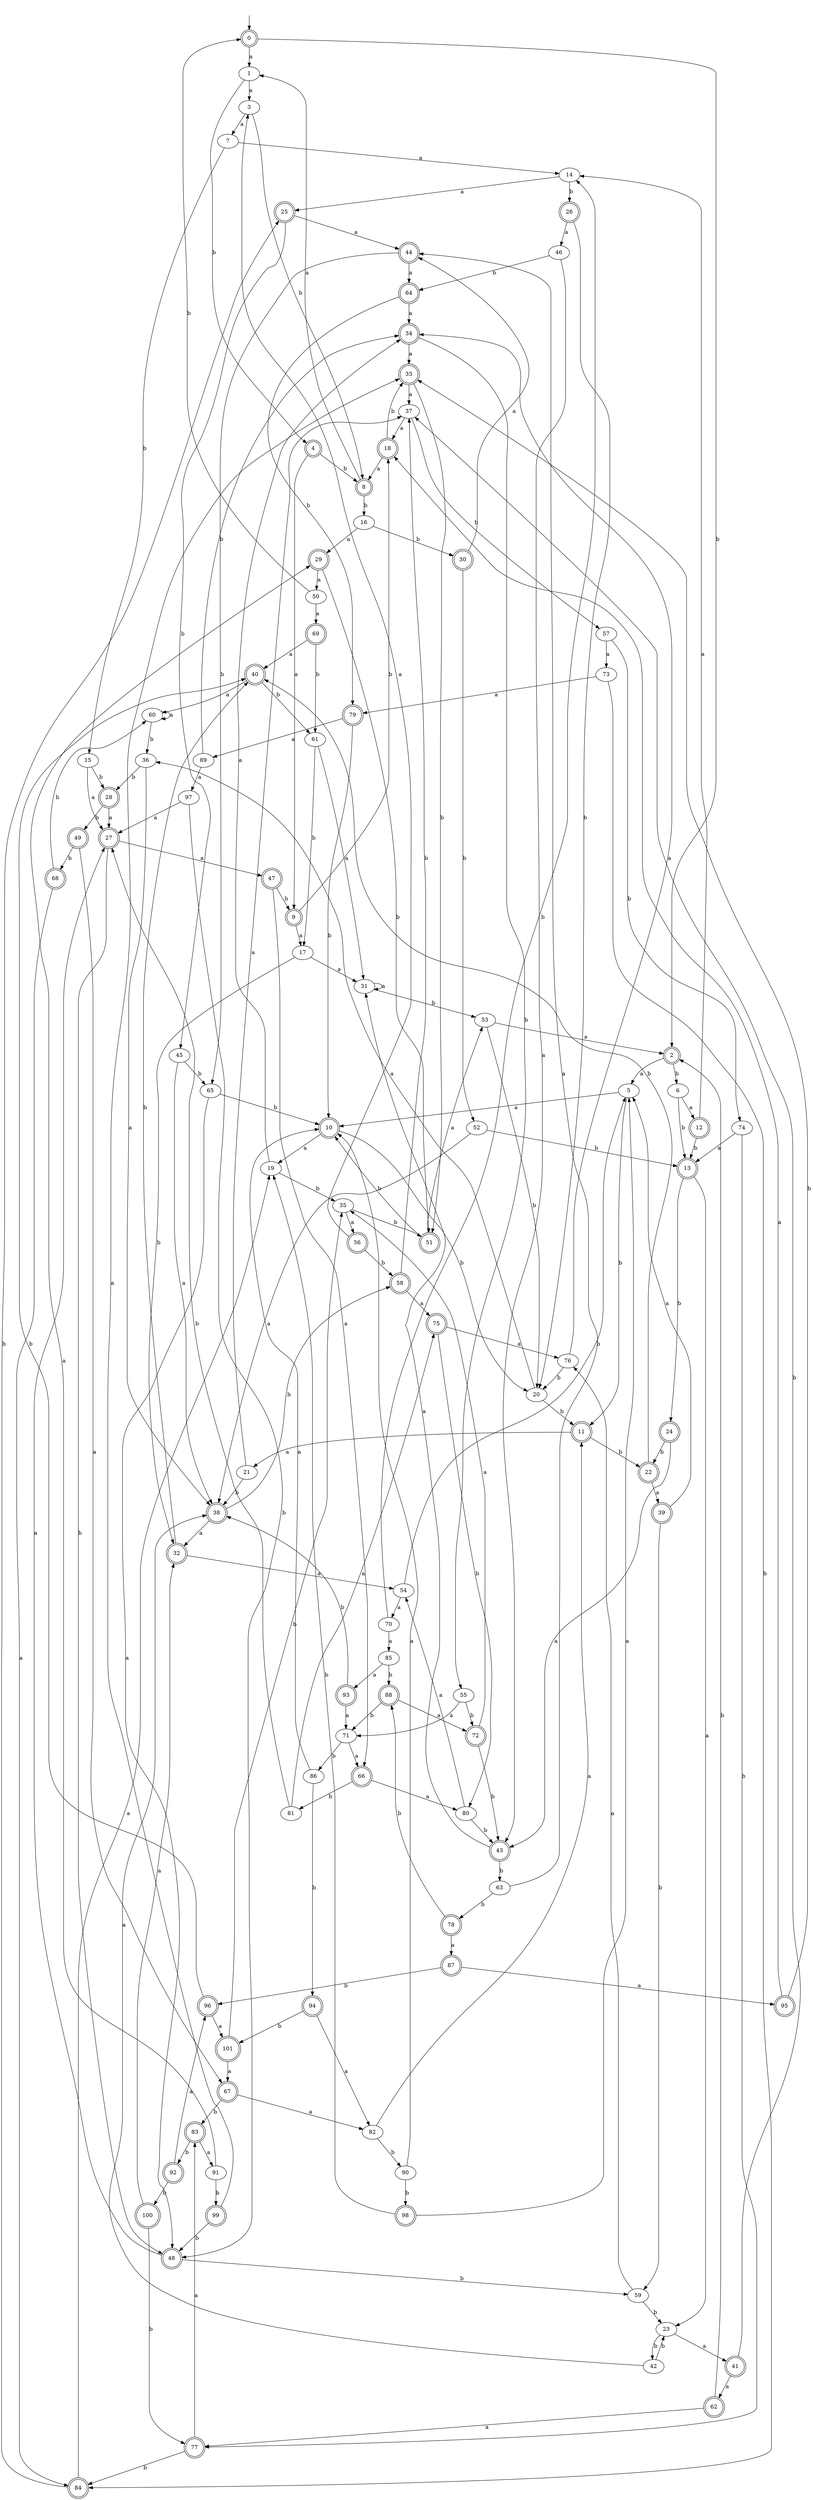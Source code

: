 digraph RandomDFA {
  __start0 [label="", shape=none];
  __start0 -> 0 [label=""];
  0 [shape=circle] [shape=doublecircle]
  0 -> 1 [label="a"]
  0 -> 2 [label="b"]
  1
  1 -> 3 [label="a"]
  1 -> 4 [label="b"]
  2 [shape=doublecircle]
  2 -> 5 [label="a"]
  2 -> 6 [label="b"]
  3
  3 -> 7 [label="a"]
  3 -> 8 [label="b"]
  4 [shape=doublecircle]
  4 -> 9 [label="a"]
  4 -> 8 [label="b"]
  5
  5 -> 10 [label="a"]
  5 -> 11 [label="b"]
  6
  6 -> 12 [label="a"]
  6 -> 13 [label="b"]
  7
  7 -> 14 [label="a"]
  7 -> 15 [label="b"]
  8 [shape=doublecircle]
  8 -> 1 [label="a"]
  8 -> 16 [label="b"]
  9 [shape=doublecircle]
  9 -> 17 [label="a"]
  9 -> 18 [label="b"]
  10 [shape=doublecircle]
  10 -> 19 [label="a"]
  10 -> 20 [label="b"]
  11 [shape=doublecircle]
  11 -> 21 [label="a"]
  11 -> 22 [label="b"]
  12 [shape=doublecircle]
  12 -> 14 [label="a"]
  12 -> 13 [label="b"]
  13 [shape=doublecircle]
  13 -> 23 [label="a"]
  13 -> 24 [label="b"]
  14
  14 -> 25 [label="a"]
  14 -> 26 [label="b"]
  15
  15 -> 27 [label="a"]
  15 -> 28 [label="b"]
  16
  16 -> 29 [label="a"]
  16 -> 30 [label="b"]
  17
  17 -> 31 [label="a"]
  17 -> 32 [label="b"]
  18 [shape=doublecircle]
  18 -> 8 [label="a"]
  18 -> 33 [label="b"]
  19
  19 -> 34 [label="a"]
  19 -> 35 [label="b"]
  20
  20 -> 36 [label="a"]
  20 -> 11 [label="b"]
  21
  21 -> 37 [label="a"]
  21 -> 38 [label="b"]
  22 [shape=doublecircle]
  22 -> 39 [label="a"]
  22 -> 40 [label="b"]
  23
  23 -> 41 [label="a"]
  23 -> 42 [label="b"]
  24 [shape=doublecircle]
  24 -> 43 [label="a"]
  24 -> 22 [label="b"]
  25 [shape=doublecircle]
  25 -> 44 [label="a"]
  25 -> 45 [label="b"]
  26 [shape=doublecircle]
  26 -> 46 [label="a"]
  26 -> 20 [label="b"]
  27 [shape=doublecircle]
  27 -> 47 [label="a"]
  27 -> 48 [label="b"]
  28 [shape=doublecircle]
  28 -> 27 [label="a"]
  28 -> 49 [label="b"]
  29 [shape=doublecircle]
  29 -> 50 [label="a"]
  29 -> 51 [label="b"]
  30 [shape=doublecircle]
  30 -> 44 [label="a"]
  30 -> 52 [label="b"]
  31
  31 -> 31 [label="a"]
  31 -> 53 [label="b"]
  32 [shape=doublecircle]
  32 -> 54 [label="a"]
  32 -> 40 [label="b"]
  33 [shape=doublecircle]
  33 -> 37 [label="a"]
  33 -> 51 [label="b"]
  34 [shape=doublecircle]
  34 -> 33 [label="a"]
  34 -> 55 [label="b"]
  35
  35 -> 56 [label="a"]
  35 -> 51 [label="b"]
  36
  36 -> 38 [label="a"]
  36 -> 28 [label="b"]
  37
  37 -> 18 [label="a"]
  37 -> 57 [label="b"]
  38 [shape=doublecircle]
  38 -> 32 [label="a"]
  38 -> 58 [label="b"]
  39 [shape=doublecircle]
  39 -> 5 [label="a"]
  39 -> 59 [label="b"]
  40 [shape=doublecircle]
  40 -> 60 [label="a"]
  40 -> 61 [label="b"]
  41 [shape=doublecircle]
  41 -> 62 [label="a"]
  41 -> 37 [label="b"]
  42
  42 -> 38 [label="a"]
  42 -> 23 [label="b"]
  43 [shape=doublecircle]
  43 -> 31 [label="a"]
  43 -> 63 [label="b"]
  44 [shape=doublecircle]
  44 -> 64 [label="a"]
  44 -> 65 [label="b"]
  45
  45 -> 38 [label="a"]
  45 -> 65 [label="b"]
  46
  46 -> 43 [label="a"]
  46 -> 64 [label="b"]
  47 [shape=doublecircle]
  47 -> 66 [label="a"]
  47 -> 9 [label="b"]
  48 [shape=doublecircle]
  48 -> 27 [label="a"]
  48 -> 59 [label="b"]
  49 [shape=doublecircle]
  49 -> 67 [label="a"]
  49 -> 68 [label="b"]
  50
  50 -> 69 [label="a"]
  50 -> 0 [label="b"]
  51 [shape=doublecircle]
  51 -> 53 [label="a"]
  51 -> 10 [label="b"]
  52
  52 -> 38 [label="a"]
  52 -> 13 [label="b"]
  53
  53 -> 2 [label="a"]
  53 -> 20 [label="b"]
  54
  54 -> 70 [label="a"]
  54 -> 5 [label="b"]
  55
  55 -> 71 [label="a"]
  55 -> 72 [label="b"]
  56 [shape=doublecircle]
  56 -> 3 [label="a"]
  56 -> 58 [label="b"]
  57
  57 -> 73 [label="a"]
  57 -> 74 [label="b"]
  58 [shape=doublecircle]
  58 -> 75 [label="a"]
  58 -> 37 [label="b"]
  59
  59 -> 76 [label="a"]
  59 -> 23 [label="b"]
  60
  60 -> 60 [label="a"]
  60 -> 36 [label="b"]
  61
  61 -> 31 [label="a"]
  61 -> 17 [label="b"]
  62 [shape=doublecircle]
  62 -> 77 [label="a"]
  62 -> 2 [label="b"]
  63
  63 -> 44 [label="a"]
  63 -> 78 [label="b"]
  64 [shape=doublecircle]
  64 -> 34 [label="a"]
  64 -> 79 [label="b"]
  65
  65 -> 48 [label="a"]
  65 -> 10 [label="b"]
  66 [shape=doublecircle]
  66 -> 80 [label="a"]
  66 -> 81 [label="b"]
  67 [shape=doublecircle]
  67 -> 82 [label="a"]
  67 -> 83 [label="b"]
  68 [shape=doublecircle]
  68 -> 84 [label="a"]
  68 -> 60 [label="b"]
  69 [shape=doublecircle]
  69 -> 40 [label="a"]
  69 -> 61 [label="b"]
  70
  70 -> 85 [label="a"]
  70 -> 14 [label="b"]
  71
  71 -> 66 [label="a"]
  71 -> 86 [label="b"]
  72 [shape=doublecircle]
  72 -> 35 [label="a"]
  72 -> 43 [label="b"]
  73
  73 -> 79 [label="a"]
  73 -> 84 [label="b"]
  74
  74 -> 13 [label="a"]
  74 -> 77 [label="b"]
  75 [shape=doublecircle]
  75 -> 76 [label="a"]
  75 -> 80 [label="b"]
  76
  76 -> 34 [label="a"]
  76 -> 20 [label="b"]
  77 [shape=doublecircle]
  77 -> 83 [label="a"]
  77 -> 84 [label="b"]
  78 [shape=doublecircle]
  78 -> 87 [label="a"]
  78 -> 88 [label="b"]
  79 [shape=doublecircle]
  79 -> 89 [label="a"]
  79 -> 10 [label="b"]
  80
  80 -> 54 [label="a"]
  80 -> 43 [label="b"]
  81
  81 -> 75 [label="a"]
  81 -> 27 [label="b"]
  82
  82 -> 11 [label="a"]
  82 -> 90 [label="b"]
  83 [shape=doublecircle]
  83 -> 91 [label="a"]
  83 -> 92 [label="b"]
  84 [shape=doublecircle]
  84 -> 19 [label="a"]
  84 -> 25 [label="b"]
  85
  85 -> 93 [label="a"]
  85 -> 88 [label="b"]
  86
  86 -> 10 [label="a"]
  86 -> 94 [label="b"]
  87 [shape=doublecircle]
  87 -> 95 [label="a"]
  87 -> 96 [label="b"]
  88 [shape=doublecircle]
  88 -> 72 [label="a"]
  88 -> 71 [label="b"]
  89
  89 -> 97 [label="a"]
  89 -> 34 [label="b"]
  90
  90 -> 10 [label="a"]
  90 -> 98 [label="b"]
  91
  91 -> 29 [label="a"]
  91 -> 99 [label="b"]
  92 [shape=doublecircle]
  92 -> 96 [label="a"]
  92 -> 100 [label="b"]
  93 [shape=doublecircle]
  93 -> 71 [label="a"]
  93 -> 38 [label="b"]
  94 [shape=doublecircle]
  94 -> 82 [label="a"]
  94 -> 101 [label="b"]
  95 [shape=doublecircle]
  95 -> 18 [label="a"]
  95 -> 33 [label="b"]
  96 [shape=doublecircle]
  96 -> 101 [label="a"]
  96 -> 40 [label="b"]
  97
  97 -> 27 [label="a"]
  97 -> 48 [label="b"]
  98 [shape=doublecircle]
  98 -> 5 [label="a"]
  98 -> 19 [label="b"]
  99 [shape=doublecircle]
  99 -> 33 [label="a"]
  99 -> 48 [label="b"]
  100 [shape=doublecircle]
  100 -> 32 [label="a"]
  100 -> 77 [label="b"]
  101 [shape=doublecircle]
  101 -> 67 [label="a"]
  101 -> 35 [label="b"]
}
